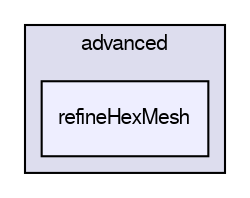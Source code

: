 digraph "applications/utilities/mesh/advanced/refineHexMesh" {
  bgcolor=transparent;
  compound=true
  node [ fontsize="10", fontname="FreeSans"];
  edge [ labelfontsize="10", labelfontname="FreeSans"];
  subgraph clusterdir_33cf184158805ce1a4614f861f9c9f7a {
    graph [ bgcolor="#ddddee", pencolor="black", label="advanced" fontname="FreeSans", fontsize="10", URL="dir_33cf184158805ce1a4614f861f9c9f7a.html"]
  dir_197d2c29f8635c781a103f97ad68f195 [shape=box, label="refineHexMesh", style="filled", fillcolor="#eeeeff", pencolor="black", URL="dir_197d2c29f8635c781a103f97ad68f195.html"];
  }
}
